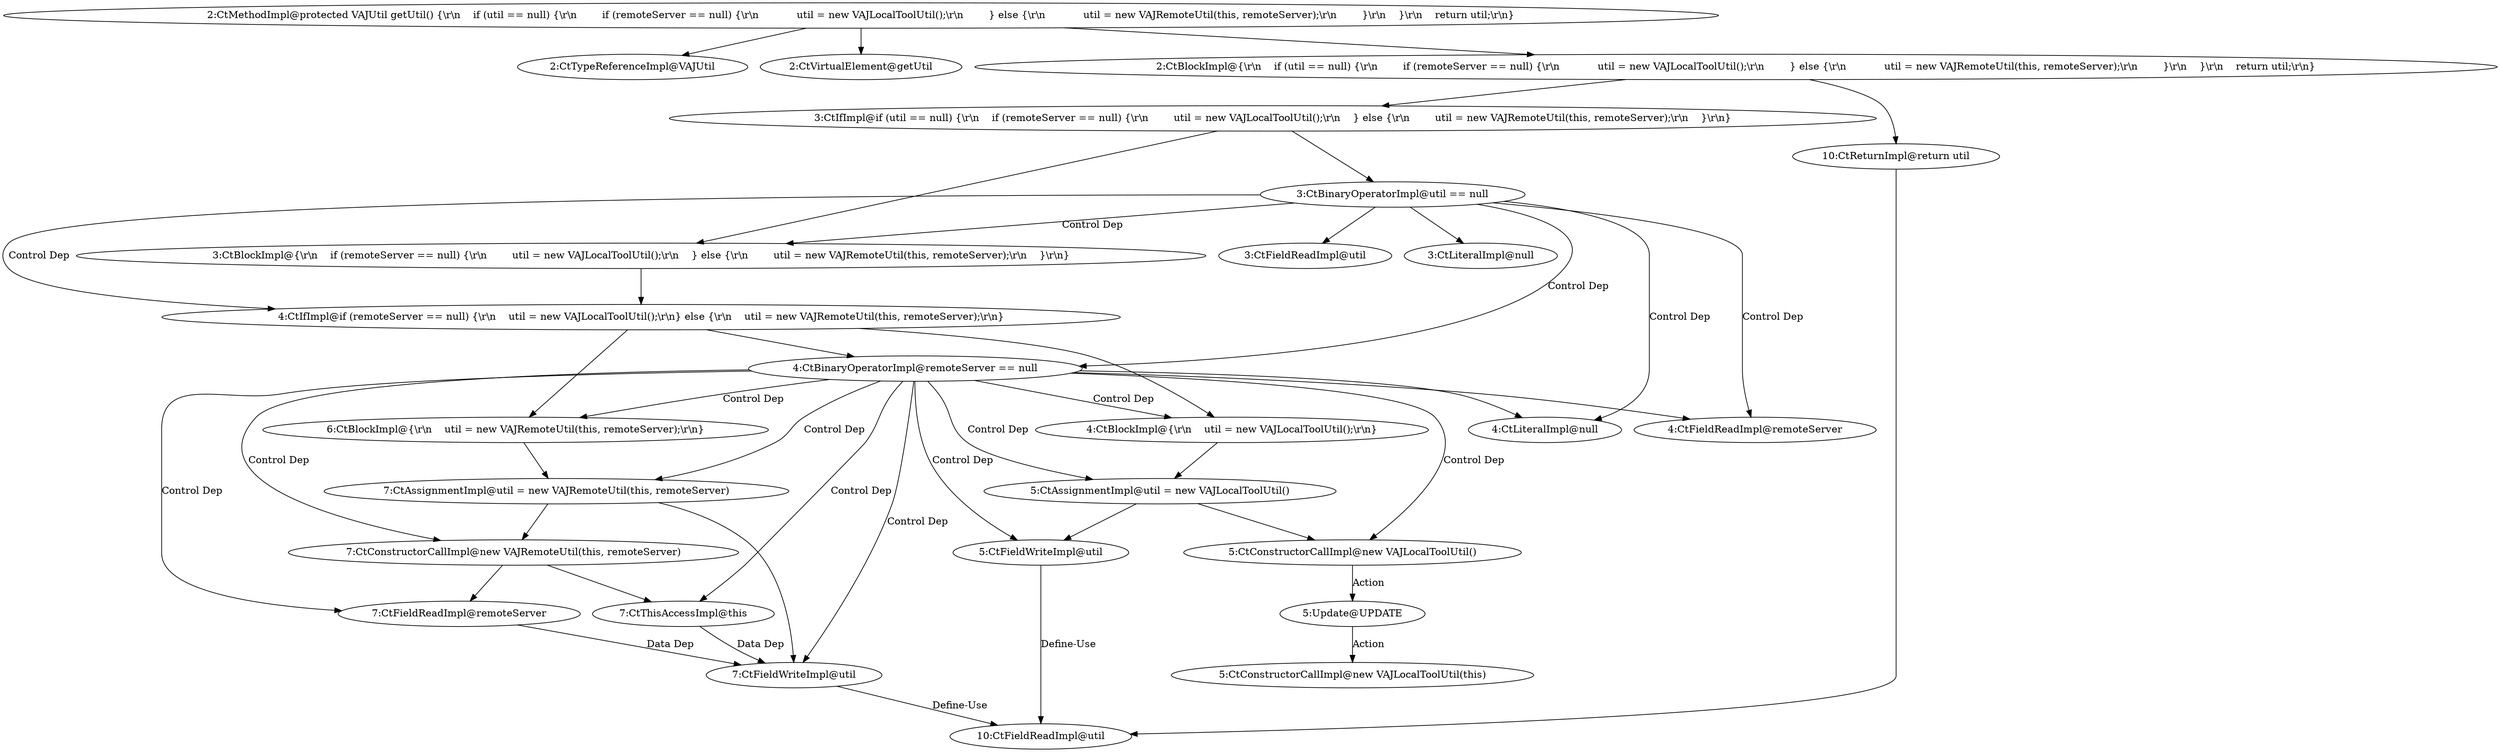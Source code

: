 digraph "getUtil#?" {
0 [label="2:CtTypeReferenceImpl@VAJUtil" shape=ellipse]
1 [label="2:CtVirtualElement@getUtil" shape=ellipse]
2 [label="3:CtFieldReadImpl@util" shape=ellipse]
3 [label="3:CtLiteralImpl@null" shape=ellipse]
4 [label="3:CtBinaryOperatorImpl@util == null" shape=ellipse]
5 [label="4:CtFieldReadImpl@remoteServer" shape=ellipse]
6 [label="4:CtLiteralImpl@null" shape=ellipse]
7 [label="4:CtBinaryOperatorImpl@remoteServer == null" shape=ellipse]
8 [label="5:CtFieldWriteImpl@util" shape=ellipse]
9 [label="5:CtConstructorCallImpl@new VAJLocalToolUtil()" shape=ellipse]
10 [label="5:CtAssignmentImpl@util = new VAJLocalToolUtil()" shape=ellipse]
11 [label="4:CtBlockImpl@{\\r\\n    util = new VAJLocalToolUtil();\\r\\n}" shape=ellipse]
12 [label="7:CtFieldWriteImpl@util" shape=ellipse]
13 [label="7:CtThisAccessImpl@this" shape=ellipse]
14 [label="7:CtFieldReadImpl@remoteServer" shape=ellipse]
15 [label="7:CtConstructorCallImpl@new VAJRemoteUtil(this, remoteServer)" shape=ellipse]
16 [label="7:CtAssignmentImpl@util = new VAJRemoteUtil(this, remoteServer)" shape=ellipse]
17 [label="6:CtBlockImpl@{\\r\\n    util = new VAJRemoteUtil(this, remoteServer);\\r\\n}" shape=ellipse]
18 [label="4:CtIfImpl@if (remoteServer == null) {\\r\\n    util = new VAJLocalToolUtil();\\r\\n} else {\\r\\n    util = new VAJRemoteUtil(this, remoteServer);\\r\\n}" shape=ellipse]
19 [label="3:CtBlockImpl@{\\r\\n    if (remoteServer == null) {\\r\\n        util = new VAJLocalToolUtil();\\r\\n    } else {\\r\\n        util = new VAJRemoteUtil(this, remoteServer);\\r\\n    }\\r\\n}" shape=ellipse]
20 [label="3:CtIfImpl@if (util == null) {\\r\\n    if (remoteServer == null) {\\r\\n        util = new VAJLocalToolUtil();\\r\\n    } else {\\r\\n        util = new VAJRemoteUtil(this, remoteServer);\\r\\n    }\\r\\n}" shape=ellipse]
21 [label="10:CtFieldReadImpl@util" shape=ellipse]
22 [label="10:CtReturnImpl@return util" shape=ellipse]
23 [label="2:CtBlockImpl@{\\r\\n    if (util == null) {\\r\\n        if (remoteServer == null) {\\r\\n            util = new VAJLocalToolUtil();\\r\\n        } else {\\r\\n            util = new VAJRemoteUtil(this, remoteServer);\\r\\n        }\\r\\n    }\\r\\n    return util;\\r\\n}" shape=ellipse]
24 [label="2:CtMethodImpl@protected VAJUtil getUtil() {\\r\\n    if (util == null) {\\r\\n        if (remoteServer == null) {\\r\\n            util = new VAJLocalToolUtil();\\r\\n        } else {\\r\\n            util = new VAJRemoteUtil(this, remoteServer);\\r\\n        }\\r\\n    }\\r\\n    return util;\\r\\n}" shape=ellipse]
25 [label="5:Update@UPDATE" shape=ellipse]
26 [label="5:CtConstructorCallImpl@new VAJLocalToolUtil(this)" shape=ellipse]
4 -> 2 [label=""];
4 -> 3 [label=""];
4 -> 19 [label="Control Dep"];
4 -> 18 [label="Control Dep"];
4 -> 7 [label="Control Dep"];
4 -> 5 [label="Control Dep"];
4 -> 6 [label="Control Dep"];
7 -> 5 [label=""];
7 -> 6 [label=""];
7 -> 11 [label="Control Dep"];
7 -> 10 [label="Control Dep"];
7 -> 8 [label="Control Dep"];
7 -> 9 [label="Control Dep"];
7 -> 17 [label="Control Dep"];
7 -> 16 [label="Control Dep"];
7 -> 12 [label="Control Dep"];
7 -> 15 [label="Control Dep"];
7 -> 13 [label="Control Dep"];
7 -> 14 [label="Control Dep"];
8 -> 21 [label="Define-Use"];
9 -> 25 [label="Action"];
10 -> 8 [label=""];
10 -> 9 [label=""];
11 -> 10 [label=""];
12 -> 21 [label="Define-Use"];
13 -> 12 [label="Data Dep"];
14 -> 12 [label="Data Dep"];
15 -> 13 [label=""];
15 -> 14 [label=""];
16 -> 12 [label=""];
16 -> 15 [label=""];
17 -> 16 [label=""];
18 -> 7 [label=""];
18 -> 11 [label=""];
18 -> 17 [label=""];
19 -> 18 [label=""];
20 -> 4 [label=""];
20 -> 19 [label=""];
22 -> 21 [label=""];
23 -> 20 [label=""];
23 -> 22 [label=""];
24 -> 0 [label=""];
24 -> 23 [label=""];
24 -> 1 [label=""];
25 -> 26 [label="Action"];
}